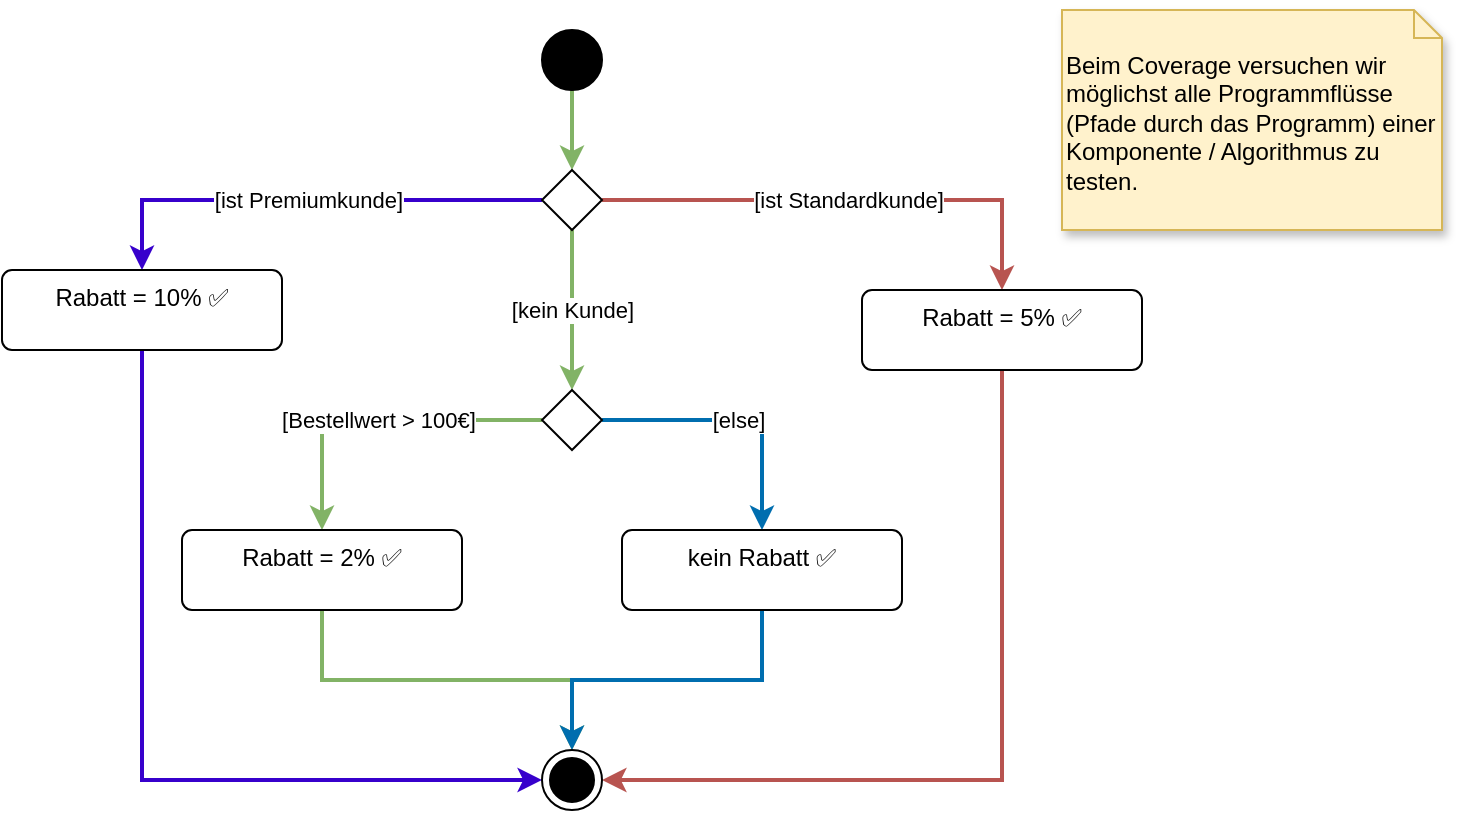 <mxfile version="22.0.3" type="device">
  <diagram name="Seite-1" id="PJcJ9Y0O-6XGUU2l3BQm">
    <mxGraphModel dx="819" dy="482" grid="1" gridSize="10" guides="1" tooltips="1" connect="1" arrows="1" fold="1" page="1" pageScale="1" pageWidth="1169" pageHeight="827" math="0" shadow="0">
      <root>
        <mxCell id="0" />
        <mxCell id="1" parent="0" />
        <mxCell id="vSeHLzXYfoxodYGFTnRO-4" style="edgeStyle=orthogonalEdgeStyle;rounded=0;orthogonalLoop=1;jettySize=auto;html=1;fillColor=#d5e8d4;strokeColor=#82b366;strokeWidth=2;" edge="1" parent="1" source="vSeHLzXYfoxodYGFTnRO-2" target="vSeHLzXYfoxodYGFTnRO-3">
          <mxGeometry relative="1" as="geometry" />
        </mxCell>
        <mxCell id="vSeHLzXYfoxodYGFTnRO-2" value="" style="ellipse;fillColor=strokeColor;html=1;" vertex="1" parent="1">
          <mxGeometry x="600" y="80" width="30" height="30" as="geometry" />
        </mxCell>
        <mxCell id="vSeHLzXYfoxodYGFTnRO-6" value="[ist Premiumkunde]" style="edgeStyle=orthogonalEdgeStyle;rounded=0;orthogonalLoop=1;jettySize=auto;html=1;fillColor=#6a00ff;strokeColor=#3700CC;strokeWidth=2;" edge="1" parent="1" source="vSeHLzXYfoxodYGFTnRO-3" target="vSeHLzXYfoxodYGFTnRO-5">
          <mxGeometry relative="1" as="geometry" />
        </mxCell>
        <mxCell id="vSeHLzXYfoxodYGFTnRO-8" value="[ist Standardkunde]" style="edgeStyle=orthogonalEdgeStyle;rounded=0;orthogonalLoop=1;jettySize=auto;html=1;fillColor=#f8cecc;strokeColor=#b85450;strokeWidth=2;" edge="1" parent="1" source="vSeHLzXYfoxodYGFTnRO-3" target="vSeHLzXYfoxodYGFTnRO-7">
          <mxGeometry relative="1" as="geometry" />
        </mxCell>
        <mxCell id="vSeHLzXYfoxodYGFTnRO-10" value="[kein Kunde]" style="edgeStyle=orthogonalEdgeStyle;rounded=0;orthogonalLoop=1;jettySize=auto;html=1;fillColor=#d5e8d4;strokeColor=#82b366;strokeWidth=2;" edge="1" parent="1" source="vSeHLzXYfoxodYGFTnRO-3" target="vSeHLzXYfoxodYGFTnRO-9">
          <mxGeometry relative="1" as="geometry" />
        </mxCell>
        <mxCell id="vSeHLzXYfoxodYGFTnRO-3" value="" style="rhombus;" vertex="1" parent="1">
          <mxGeometry x="600" y="150" width="30" height="30" as="geometry" />
        </mxCell>
        <mxCell id="vSeHLzXYfoxodYGFTnRO-19" style="edgeStyle=orthogonalEdgeStyle;rounded=0;orthogonalLoop=1;jettySize=auto;html=1;entryX=0;entryY=0.5;entryDx=0;entryDy=0;fillColor=#6a00ff;strokeColor=#3700CC;strokeWidth=2;" edge="1" parent="1" source="vSeHLzXYfoxodYGFTnRO-5" target="vSeHLzXYfoxodYGFTnRO-15">
          <mxGeometry relative="1" as="geometry">
            <Array as="points">
              <mxPoint x="400" y="455" />
            </Array>
          </mxGeometry>
        </mxCell>
        <mxCell id="vSeHLzXYfoxodYGFTnRO-5" value="Rabatt = 10% ✅" style="html=1;align=center;verticalAlign=top;rounded=1;absoluteArcSize=1;arcSize=10;dashed=0;whiteSpace=wrap;" vertex="1" parent="1">
          <mxGeometry x="330" y="200" width="140" height="40" as="geometry" />
        </mxCell>
        <mxCell id="vSeHLzXYfoxodYGFTnRO-18" style="edgeStyle=orthogonalEdgeStyle;rounded=0;orthogonalLoop=1;jettySize=auto;html=1;entryX=1;entryY=0.5;entryDx=0;entryDy=0;fillColor=#f8cecc;strokeColor=#b85450;strokeWidth=2;" edge="1" parent="1" source="vSeHLzXYfoxodYGFTnRO-7" target="vSeHLzXYfoxodYGFTnRO-15">
          <mxGeometry relative="1" as="geometry">
            <Array as="points">
              <mxPoint x="830" y="455" />
            </Array>
          </mxGeometry>
        </mxCell>
        <mxCell id="vSeHLzXYfoxodYGFTnRO-7" value="Rabatt = 5% ✅" style="html=1;align=center;verticalAlign=top;rounded=1;absoluteArcSize=1;arcSize=10;dashed=0;whiteSpace=wrap;" vertex="1" parent="1">
          <mxGeometry x="760" y="210" width="140" height="40" as="geometry" />
        </mxCell>
        <mxCell id="vSeHLzXYfoxodYGFTnRO-12" value="[Bestellwert &amp;gt; 100€]" style="edgeStyle=orthogonalEdgeStyle;rounded=0;orthogonalLoop=1;jettySize=auto;html=1;fillColor=#d5e8d4;strokeColor=#82b366;strokeWidth=2;" edge="1" parent="1" source="vSeHLzXYfoxodYGFTnRO-9" target="vSeHLzXYfoxodYGFTnRO-11">
          <mxGeometry relative="1" as="geometry" />
        </mxCell>
        <mxCell id="vSeHLzXYfoxodYGFTnRO-14" value="[else]" style="edgeStyle=orthogonalEdgeStyle;rounded=0;orthogonalLoop=1;jettySize=auto;html=1;fillColor=#1ba1e2;strokeColor=#006EAF;strokeWidth=2;" edge="1" parent="1" source="vSeHLzXYfoxodYGFTnRO-9" target="vSeHLzXYfoxodYGFTnRO-13">
          <mxGeometry relative="1" as="geometry" />
        </mxCell>
        <mxCell id="vSeHLzXYfoxodYGFTnRO-9" value="" style="rhombus;" vertex="1" parent="1">
          <mxGeometry x="600" y="260" width="30" height="30" as="geometry" />
        </mxCell>
        <mxCell id="vSeHLzXYfoxodYGFTnRO-16" style="edgeStyle=orthogonalEdgeStyle;rounded=0;orthogonalLoop=1;jettySize=auto;html=1;exitX=0.5;exitY=1;exitDx=0;exitDy=0;fillColor=#d5e8d4;strokeColor=#82b366;strokeWidth=2;" edge="1" parent="1" source="vSeHLzXYfoxodYGFTnRO-11" target="vSeHLzXYfoxodYGFTnRO-15">
          <mxGeometry relative="1" as="geometry" />
        </mxCell>
        <mxCell id="vSeHLzXYfoxodYGFTnRO-11" value="Rabatt = 2% ✅" style="html=1;align=center;verticalAlign=top;rounded=1;absoluteArcSize=1;arcSize=10;dashed=0;whiteSpace=wrap;" vertex="1" parent="1">
          <mxGeometry x="420" y="330" width="140" height="40" as="geometry" />
        </mxCell>
        <mxCell id="vSeHLzXYfoxodYGFTnRO-17" style="edgeStyle=orthogonalEdgeStyle;rounded=0;orthogonalLoop=1;jettySize=auto;html=1;exitX=0.5;exitY=1;exitDx=0;exitDy=0;fillColor=#1ba1e2;strokeColor=#006EAF;strokeWidth=2;" edge="1" parent="1" source="vSeHLzXYfoxodYGFTnRO-13" target="vSeHLzXYfoxodYGFTnRO-15">
          <mxGeometry relative="1" as="geometry" />
        </mxCell>
        <mxCell id="vSeHLzXYfoxodYGFTnRO-13" value="kein Rabatt ✅" style="html=1;align=center;verticalAlign=top;rounded=1;absoluteArcSize=1;arcSize=10;dashed=0;whiteSpace=wrap;" vertex="1" parent="1">
          <mxGeometry x="640" y="330" width="140" height="40" as="geometry" />
        </mxCell>
        <mxCell id="vSeHLzXYfoxodYGFTnRO-15" value="" style="ellipse;html=1;shape=endState;fillColor=strokeColor;" vertex="1" parent="1">
          <mxGeometry x="600" y="440" width="30" height="30" as="geometry" />
        </mxCell>
        <mxCell id="vSeHLzXYfoxodYGFTnRO-20" value="Beim Coverage versuchen wir möglichst alle Programmflüsse (Pfade durch das Programm) einer Komponente / Algorithmus zu testen." style="shape=note2;boundedLbl=1;whiteSpace=wrap;html=1;size=14;verticalAlign=top;align=left;fillColor=#fff2cc;strokeColor=#d6b656;shadow=1;" vertex="1" parent="1">
          <mxGeometry x="860" y="70" width="190" height="110" as="geometry" />
        </mxCell>
      </root>
    </mxGraphModel>
  </diagram>
</mxfile>
